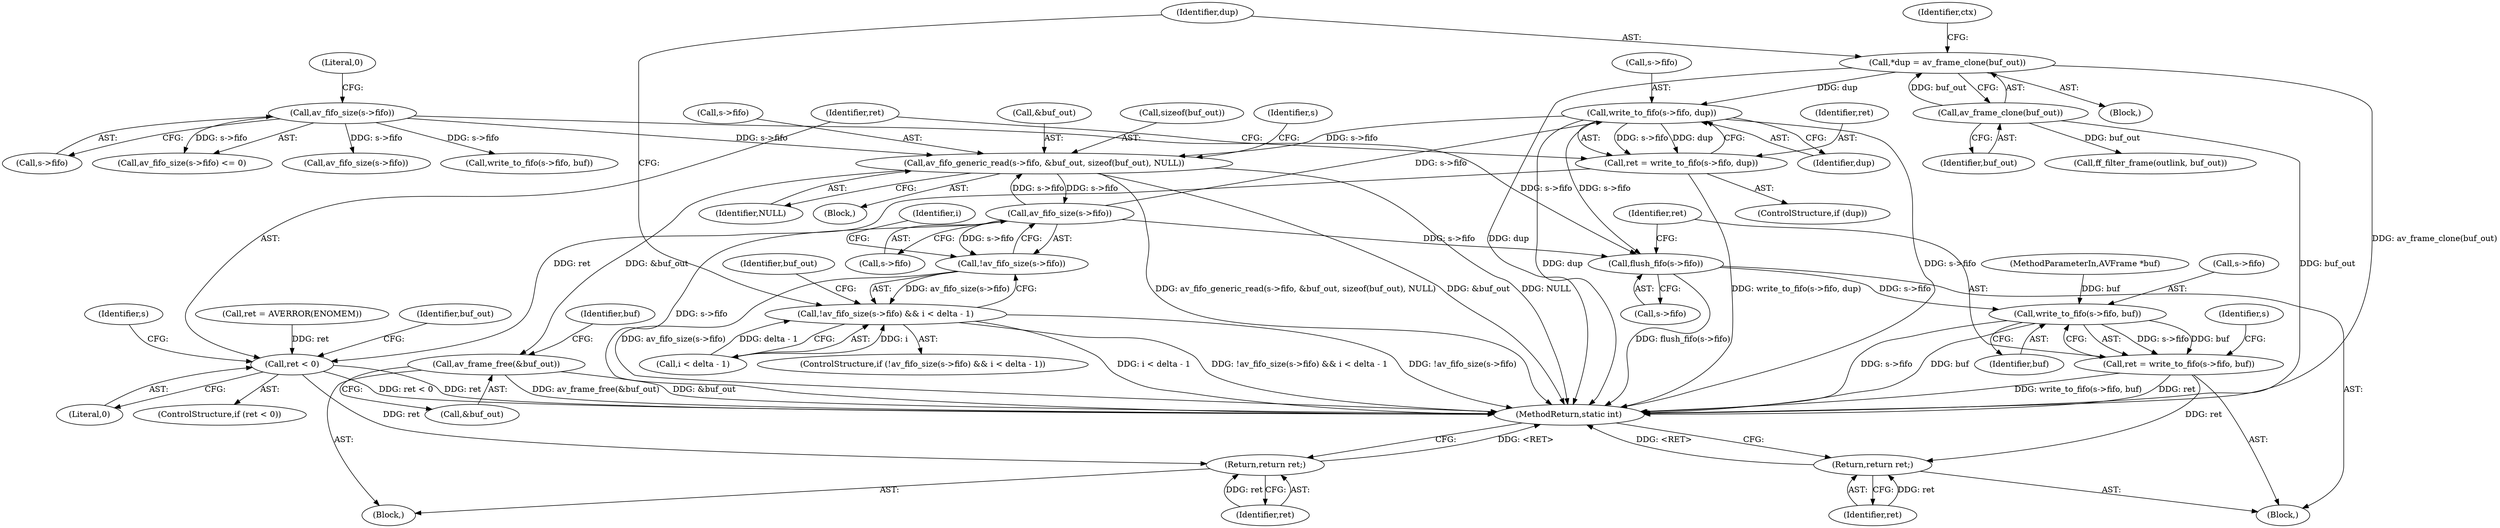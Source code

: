 digraph "0_FFmpeg_cdd5df8189ff1537f7abe8defe971f80602cc2d2@API" {
"1000383" [label="(Call,write_to_fifo(s->fifo, dup))"];
"1000360" [label="(Call,av_fifo_size(s->fifo))"];
"1000348" [label="(Call,av_fifo_generic_read(s->fifo, &buf_out, sizeof(buf_out), NULL))"];
"1000383" [label="(Call,write_to_fifo(s->fifo, dup))"];
"1000371" [label="(Call,*dup = av_frame_clone(buf_out))"];
"1000373" [label="(Call,av_frame_clone(buf_out))"];
"1000255" [label="(Call,av_fifo_size(s->fifo))"];
"1000359" [label="(Call,!av_fifo_size(s->fifo))"];
"1000358" [label="(Call,!av_fifo_size(s->fifo) && i < delta - 1)"];
"1000381" [label="(Call,ret = write_to_fifo(s->fifo, dup))"];
"1000394" [label="(Call,ret < 0)"];
"1000404" [label="(Return,return ret;)"];
"1000446" [label="(Call,flush_fifo(s->fifo))"];
"1000452" [label="(Call,write_to_fifo(s->fifo, buf))"];
"1000450" [label="(Call,ret = write_to_fifo(s->fifo, buf))"];
"1000475" [label="(Return,return ret;)"];
"1000398" [label="(Call,av_frame_free(&buf_out))"];
"1000432" [label="(Call,ff_filter_frame(outlink, buf_out))"];
"1000361" [label="(Call,s->fifo)"];
"1000403" [label="(Identifier,buf)"];
"1000109" [label="(Block,)"];
"1000372" [label="(Identifier,dup)"];
"1000476" [label="(Identifier,ret)"];
"1000389" [label="(Call,ret = AVERROR(ENOMEM))"];
"1000404" [label="(Return,return ret;)"];
"1000452" [label="(Call,write_to_fifo(s->fifo, buf))"];
"1000365" [label="(Identifier,i)"];
"1000362" [label="(Identifier,s)"];
"1000399" [label="(Call,&buf_out)"];
"1000394" [label="(Call,ret < 0)"];
"1000450" [label="(Call,ret = write_to_fifo(s->fifo, buf))"];
"1000387" [label="(Identifier,dup)"];
"1000451" [label="(Identifier,ret)"];
"1000349" [label="(Call,s->fifo)"];
"1000400" [label="(Identifier,buf_out)"];
"1000446" [label="(Call,flush_fifo(s->fifo))"];
"1000383" [label="(Call,write_to_fifo(s->fifo, dup))"];
"1000364" [label="(Call,i < delta - 1)"];
"1000373" [label="(Call,av_frame_clone(buf_out))"];
"1000254" [label="(Call,av_fifo_size(s->fifo) <= 0)"];
"1000412" [label="(Identifier,buf_out)"];
"1000408" [label="(Identifier,s)"];
"1000396" [label="(Literal,0)"];
"1000374" [label="(Identifier,buf_out)"];
"1000393" [label="(ControlStructure,if (ret < 0))"];
"1000296" [label="(Call,av_fifo_size(s->fifo))"];
"1000356" [label="(Identifier,NULL)"];
"1000358" [label="(Call,!av_fifo_size(s->fifo) && i < delta - 1)"];
"1000395" [label="(Identifier,ret)"];
"1000262" [label="(Call,write_to_fifo(s->fifo, buf))"];
"1000255" [label="(Call,av_fifo_size(s->fifo))"];
"1000371" [label="(Call,*dup = av_frame_clone(buf_out))"];
"1000360" [label="(Call,av_fifo_size(s->fifo))"];
"1000453" [label="(Call,s->fifo)"];
"1000359" [label="(Call,!av_fifo_size(s->fifo))"];
"1000477" [label="(MethodReturn,static int)"];
"1000379" [label="(ControlStructure,if (dup))"];
"1000397" [label="(Block,)"];
"1000384" [label="(Call,s->fifo)"];
"1000398" [label="(Call,av_frame_free(&buf_out))"];
"1000352" [label="(Call,&buf_out)"];
"1000376" [label="(Identifier,ctx)"];
"1000354" [label="(Call,sizeof(buf_out))"];
"1000256" [label="(Call,s->fifo)"];
"1000259" [label="(Literal,0)"];
"1000357" [label="(ControlStructure,if (!av_fifo_size(s->fifo) && i < delta - 1))"];
"1000346" [label="(Block,)"];
"1000405" [label="(Identifier,ret)"];
"1000381" [label="(Call,ret = write_to_fifo(s->fifo, dup))"];
"1000475" [label="(Return,return ret;)"];
"1000108" [label="(MethodParameterIn,AVFrame *buf)"];
"1000459" [label="(Identifier,s)"];
"1000348" [label="(Call,av_fifo_generic_read(s->fifo, &buf_out, sizeof(buf_out), NULL))"];
"1000369" [label="(Block,)"];
"1000382" [label="(Identifier,ret)"];
"1000456" [label="(Identifier,buf)"];
"1000447" [label="(Call,s->fifo)"];
"1000383" -> "1000381"  [label="AST: "];
"1000383" -> "1000387"  [label="CFG: "];
"1000384" -> "1000383"  [label="AST: "];
"1000387" -> "1000383"  [label="AST: "];
"1000381" -> "1000383"  [label="CFG: "];
"1000383" -> "1000477"  [label="DDG: s->fifo"];
"1000383" -> "1000477"  [label="DDG: dup"];
"1000383" -> "1000348"  [label="DDG: s->fifo"];
"1000383" -> "1000381"  [label="DDG: s->fifo"];
"1000383" -> "1000381"  [label="DDG: dup"];
"1000360" -> "1000383"  [label="DDG: s->fifo"];
"1000371" -> "1000383"  [label="DDG: dup"];
"1000383" -> "1000446"  [label="DDG: s->fifo"];
"1000360" -> "1000359"  [label="AST: "];
"1000360" -> "1000361"  [label="CFG: "];
"1000361" -> "1000360"  [label="AST: "];
"1000359" -> "1000360"  [label="CFG: "];
"1000360" -> "1000477"  [label="DDG: s->fifo"];
"1000360" -> "1000348"  [label="DDG: s->fifo"];
"1000360" -> "1000359"  [label="DDG: s->fifo"];
"1000348" -> "1000360"  [label="DDG: s->fifo"];
"1000360" -> "1000446"  [label="DDG: s->fifo"];
"1000348" -> "1000346"  [label="AST: "];
"1000348" -> "1000356"  [label="CFG: "];
"1000349" -> "1000348"  [label="AST: "];
"1000352" -> "1000348"  [label="AST: "];
"1000354" -> "1000348"  [label="AST: "];
"1000356" -> "1000348"  [label="AST: "];
"1000362" -> "1000348"  [label="CFG: "];
"1000348" -> "1000477"  [label="DDG: NULL"];
"1000348" -> "1000477"  [label="DDG: av_fifo_generic_read(s->fifo, &buf_out, sizeof(buf_out), NULL)"];
"1000348" -> "1000477"  [label="DDG: &buf_out"];
"1000255" -> "1000348"  [label="DDG: s->fifo"];
"1000348" -> "1000398"  [label="DDG: &buf_out"];
"1000371" -> "1000369"  [label="AST: "];
"1000371" -> "1000373"  [label="CFG: "];
"1000372" -> "1000371"  [label="AST: "];
"1000373" -> "1000371"  [label="AST: "];
"1000376" -> "1000371"  [label="CFG: "];
"1000371" -> "1000477"  [label="DDG: av_frame_clone(buf_out)"];
"1000371" -> "1000477"  [label="DDG: dup"];
"1000373" -> "1000371"  [label="DDG: buf_out"];
"1000373" -> "1000374"  [label="CFG: "];
"1000374" -> "1000373"  [label="AST: "];
"1000373" -> "1000477"  [label="DDG: buf_out"];
"1000373" -> "1000432"  [label="DDG: buf_out"];
"1000255" -> "1000254"  [label="AST: "];
"1000255" -> "1000256"  [label="CFG: "];
"1000256" -> "1000255"  [label="AST: "];
"1000259" -> "1000255"  [label="CFG: "];
"1000255" -> "1000254"  [label="DDG: s->fifo"];
"1000255" -> "1000262"  [label="DDG: s->fifo"];
"1000255" -> "1000296"  [label="DDG: s->fifo"];
"1000255" -> "1000446"  [label="DDG: s->fifo"];
"1000359" -> "1000358"  [label="AST: "];
"1000365" -> "1000359"  [label="CFG: "];
"1000358" -> "1000359"  [label="CFG: "];
"1000359" -> "1000477"  [label="DDG: av_fifo_size(s->fifo)"];
"1000359" -> "1000358"  [label="DDG: av_fifo_size(s->fifo)"];
"1000358" -> "1000357"  [label="AST: "];
"1000358" -> "1000364"  [label="CFG: "];
"1000364" -> "1000358"  [label="AST: "];
"1000372" -> "1000358"  [label="CFG: "];
"1000412" -> "1000358"  [label="CFG: "];
"1000358" -> "1000477"  [label="DDG: i < delta - 1"];
"1000358" -> "1000477"  [label="DDG: !av_fifo_size(s->fifo) && i < delta - 1"];
"1000358" -> "1000477"  [label="DDG: !av_fifo_size(s->fifo)"];
"1000364" -> "1000358"  [label="DDG: i"];
"1000364" -> "1000358"  [label="DDG: delta - 1"];
"1000381" -> "1000379"  [label="AST: "];
"1000382" -> "1000381"  [label="AST: "];
"1000395" -> "1000381"  [label="CFG: "];
"1000381" -> "1000477"  [label="DDG: write_to_fifo(s->fifo, dup)"];
"1000381" -> "1000394"  [label="DDG: ret"];
"1000394" -> "1000393"  [label="AST: "];
"1000394" -> "1000396"  [label="CFG: "];
"1000395" -> "1000394"  [label="AST: "];
"1000396" -> "1000394"  [label="AST: "];
"1000400" -> "1000394"  [label="CFG: "];
"1000408" -> "1000394"  [label="CFG: "];
"1000394" -> "1000477"  [label="DDG: ret < 0"];
"1000394" -> "1000477"  [label="DDG: ret"];
"1000389" -> "1000394"  [label="DDG: ret"];
"1000394" -> "1000404"  [label="DDG: ret"];
"1000404" -> "1000397"  [label="AST: "];
"1000404" -> "1000405"  [label="CFG: "];
"1000405" -> "1000404"  [label="AST: "];
"1000477" -> "1000404"  [label="CFG: "];
"1000404" -> "1000477"  [label="DDG: <RET>"];
"1000405" -> "1000404"  [label="DDG: ret"];
"1000446" -> "1000109"  [label="AST: "];
"1000446" -> "1000447"  [label="CFG: "];
"1000447" -> "1000446"  [label="AST: "];
"1000451" -> "1000446"  [label="CFG: "];
"1000446" -> "1000477"  [label="DDG: flush_fifo(s->fifo)"];
"1000446" -> "1000452"  [label="DDG: s->fifo"];
"1000452" -> "1000450"  [label="AST: "];
"1000452" -> "1000456"  [label="CFG: "];
"1000453" -> "1000452"  [label="AST: "];
"1000456" -> "1000452"  [label="AST: "];
"1000450" -> "1000452"  [label="CFG: "];
"1000452" -> "1000477"  [label="DDG: s->fifo"];
"1000452" -> "1000477"  [label="DDG: buf"];
"1000452" -> "1000450"  [label="DDG: s->fifo"];
"1000452" -> "1000450"  [label="DDG: buf"];
"1000108" -> "1000452"  [label="DDG: buf"];
"1000450" -> "1000109"  [label="AST: "];
"1000451" -> "1000450"  [label="AST: "];
"1000459" -> "1000450"  [label="CFG: "];
"1000450" -> "1000477"  [label="DDG: write_to_fifo(s->fifo, buf)"];
"1000450" -> "1000477"  [label="DDG: ret"];
"1000450" -> "1000475"  [label="DDG: ret"];
"1000475" -> "1000109"  [label="AST: "];
"1000475" -> "1000476"  [label="CFG: "];
"1000476" -> "1000475"  [label="AST: "];
"1000477" -> "1000475"  [label="CFG: "];
"1000475" -> "1000477"  [label="DDG: <RET>"];
"1000476" -> "1000475"  [label="DDG: ret"];
"1000398" -> "1000397"  [label="AST: "];
"1000398" -> "1000399"  [label="CFG: "];
"1000399" -> "1000398"  [label="AST: "];
"1000403" -> "1000398"  [label="CFG: "];
"1000398" -> "1000477"  [label="DDG: av_frame_free(&buf_out)"];
"1000398" -> "1000477"  [label="DDG: &buf_out"];
}
